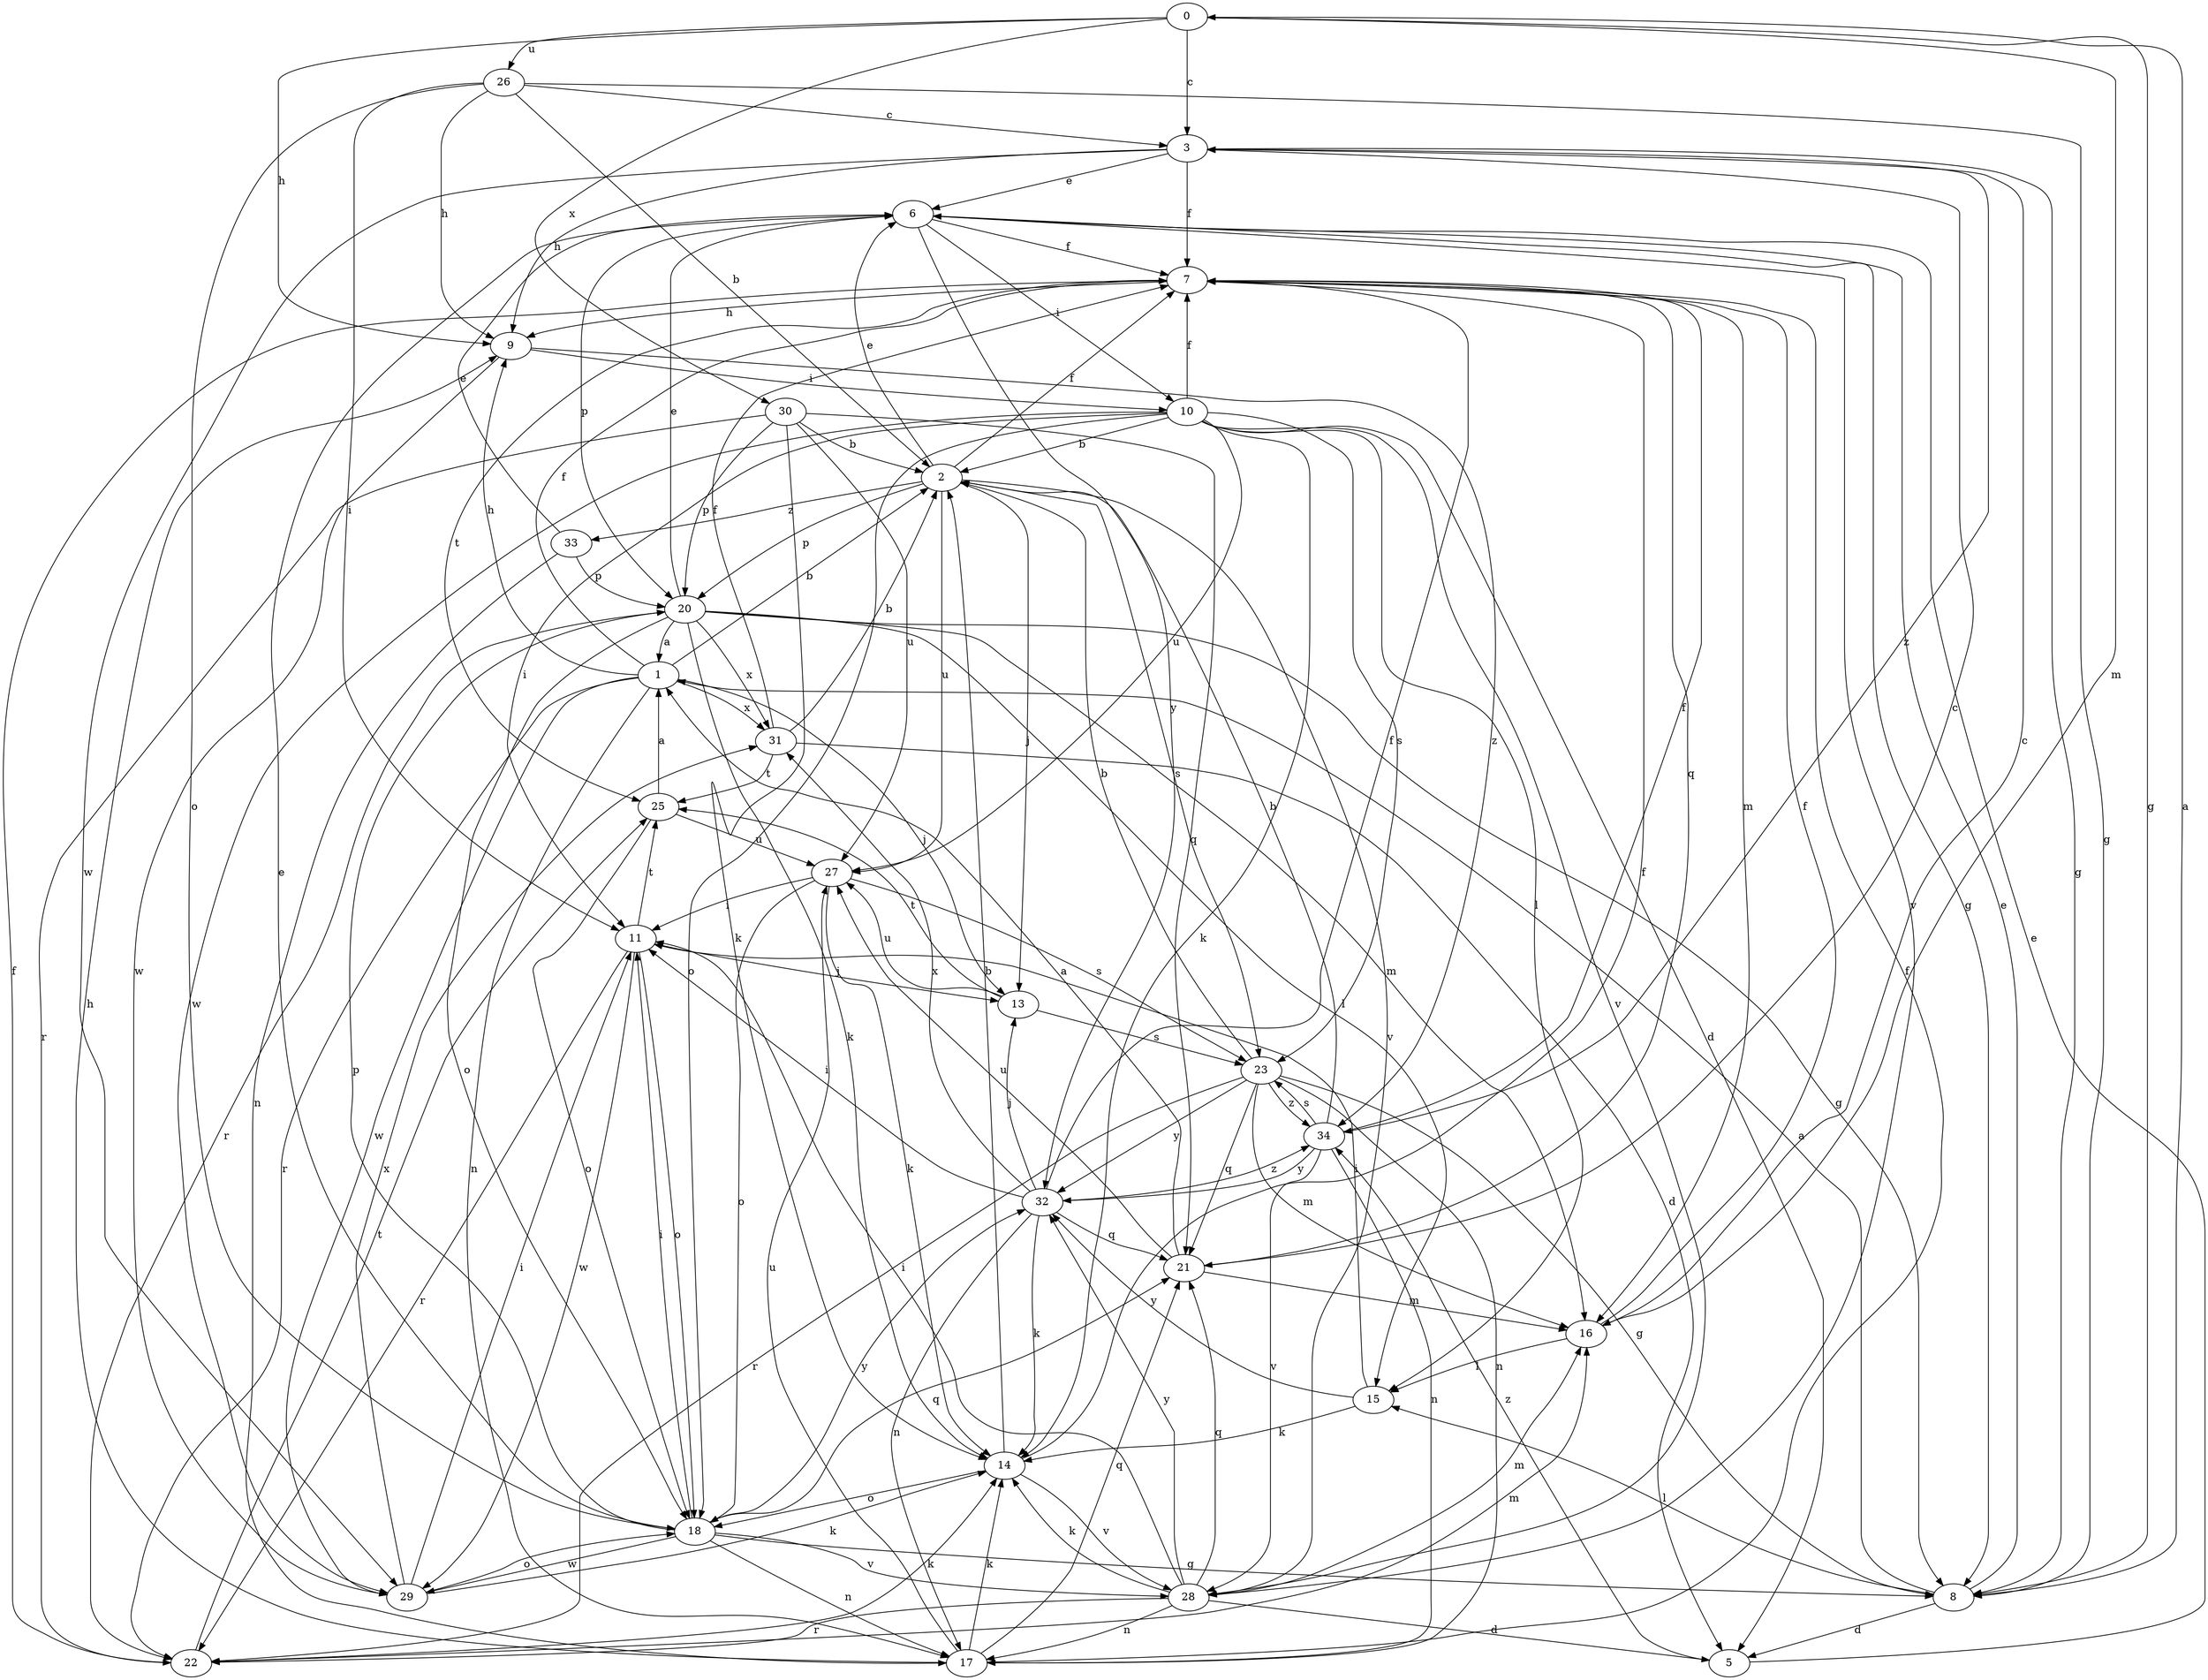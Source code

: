 strict digraph  {
0;
1;
2;
3;
5;
6;
7;
8;
9;
10;
11;
13;
14;
15;
16;
17;
18;
20;
21;
22;
23;
25;
26;
27;
28;
29;
30;
31;
32;
33;
34;
0 -> 3  [label=c];
0 -> 8  [label=g];
0 -> 9  [label=h];
0 -> 16  [label=m];
0 -> 26  [label=u];
0 -> 30  [label=x];
1 -> 2  [label=b];
1 -> 7  [label=f];
1 -> 9  [label=h];
1 -> 13  [label=j];
1 -> 17  [label=n];
1 -> 22  [label=r];
1 -> 29  [label=w];
1 -> 31  [label=x];
2 -> 6  [label=e];
2 -> 7  [label=f];
2 -> 13  [label=j];
2 -> 20  [label=p];
2 -> 23  [label=s];
2 -> 27  [label=u];
2 -> 28  [label=v];
2 -> 33  [label=z];
3 -> 6  [label=e];
3 -> 7  [label=f];
3 -> 8  [label=g];
3 -> 9  [label=h];
3 -> 29  [label=w];
3 -> 34  [label=z];
5 -> 6  [label=e];
5 -> 34  [label=z];
6 -> 7  [label=f];
6 -> 8  [label=g];
6 -> 10  [label=i];
6 -> 20  [label=p];
6 -> 28  [label=v];
6 -> 32  [label=y];
7 -> 9  [label=h];
7 -> 16  [label=m];
7 -> 21  [label=q];
7 -> 25  [label=t];
8 -> 0  [label=a];
8 -> 1  [label=a];
8 -> 5  [label=d];
8 -> 6  [label=e];
8 -> 15  [label=l];
9 -> 10  [label=i];
9 -> 29  [label=w];
9 -> 34  [label=z];
10 -> 2  [label=b];
10 -> 5  [label=d];
10 -> 7  [label=f];
10 -> 11  [label=i];
10 -> 14  [label=k];
10 -> 15  [label=l];
10 -> 18  [label=o];
10 -> 23  [label=s];
10 -> 27  [label=u];
10 -> 28  [label=v];
10 -> 29  [label=w];
11 -> 13  [label=j];
11 -> 18  [label=o];
11 -> 22  [label=r];
11 -> 25  [label=t];
11 -> 29  [label=w];
13 -> 23  [label=s];
13 -> 25  [label=t];
13 -> 27  [label=u];
14 -> 2  [label=b];
14 -> 7  [label=f];
14 -> 18  [label=o];
14 -> 28  [label=v];
15 -> 11  [label=i];
15 -> 14  [label=k];
15 -> 32  [label=y];
16 -> 3  [label=c];
16 -> 7  [label=f];
16 -> 15  [label=l];
17 -> 7  [label=f];
17 -> 9  [label=h];
17 -> 14  [label=k];
17 -> 21  [label=q];
17 -> 27  [label=u];
18 -> 6  [label=e];
18 -> 8  [label=g];
18 -> 11  [label=i];
18 -> 17  [label=n];
18 -> 20  [label=p];
18 -> 21  [label=q];
18 -> 28  [label=v];
18 -> 29  [label=w];
18 -> 32  [label=y];
20 -> 1  [label=a];
20 -> 6  [label=e];
20 -> 8  [label=g];
20 -> 14  [label=k];
20 -> 15  [label=l];
20 -> 16  [label=m];
20 -> 18  [label=o];
20 -> 22  [label=r];
20 -> 31  [label=x];
21 -> 1  [label=a];
21 -> 3  [label=c];
21 -> 16  [label=m];
21 -> 27  [label=u];
22 -> 7  [label=f];
22 -> 14  [label=k];
22 -> 16  [label=m];
22 -> 25  [label=t];
23 -> 2  [label=b];
23 -> 8  [label=g];
23 -> 16  [label=m];
23 -> 17  [label=n];
23 -> 21  [label=q];
23 -> 22  [label=r];
23 -> 32  [label=y];
23 -> 34  [label=z];
25 -> 1  [label=a];
25 -> 18  [label=o];
25 -> 27  [label=u];
26 -> 2  [label=b];
26 -> 3  [label=c];
26 -> 8  [label=g];
26 -> 9  [label=h];
26 -> 11  [label=i];
26 -> 18  [label=o];
27 -> 11  [label=i];
27 -> 14  [label=k];
27 -> 18  [label=o];
27 -> 23  [label=s];
28 -> 5  [label=d];
28 -> 11  [label=i];
28 -> 14  [label=k];
28 -> 16  [label=m];
28 -> 17  [label=n];
28 -> 21  [label=q];
28 -> 22  [label=r];
28 -> 32  [label=y];
29 -> 11  [label=i];
29 -> 14  [label=k];
29 -> 18  [label=o];
29 -> 31  [label=x];
30 -> 2  [label=b];
30 -> 14  [label=k];
30 -> 20  [label=p];
30 -> 21  [label=q];
30 -> 22  [label=r];
30 -> 27  [label=u];
31 -> 2  [label=b];
31 -> 5  [label=d];
31 -> 7  [label=f];
31 -> 25  [label=t];
32 -> 7  [label=f];
32 -> 11  [label=i];
32 -> 13  [label=j];
32 -> 14  [label=k];
32 -> 17  [label=n];
32 -> 21  [label=q];
32 -> 31  [label=x];
32 -> 34  [label=z];
33 -> 6  [label=e];
33 -> 17  [label=n];
33 -> 20  [label=p];
34 -> 2  [label=b];
34 -> 7  [label=f];
34 -> 17  [label=n];
34 -> 23  [label=s];
34 -> 28  [label=v];
34 -> 32  [label=y];
}
